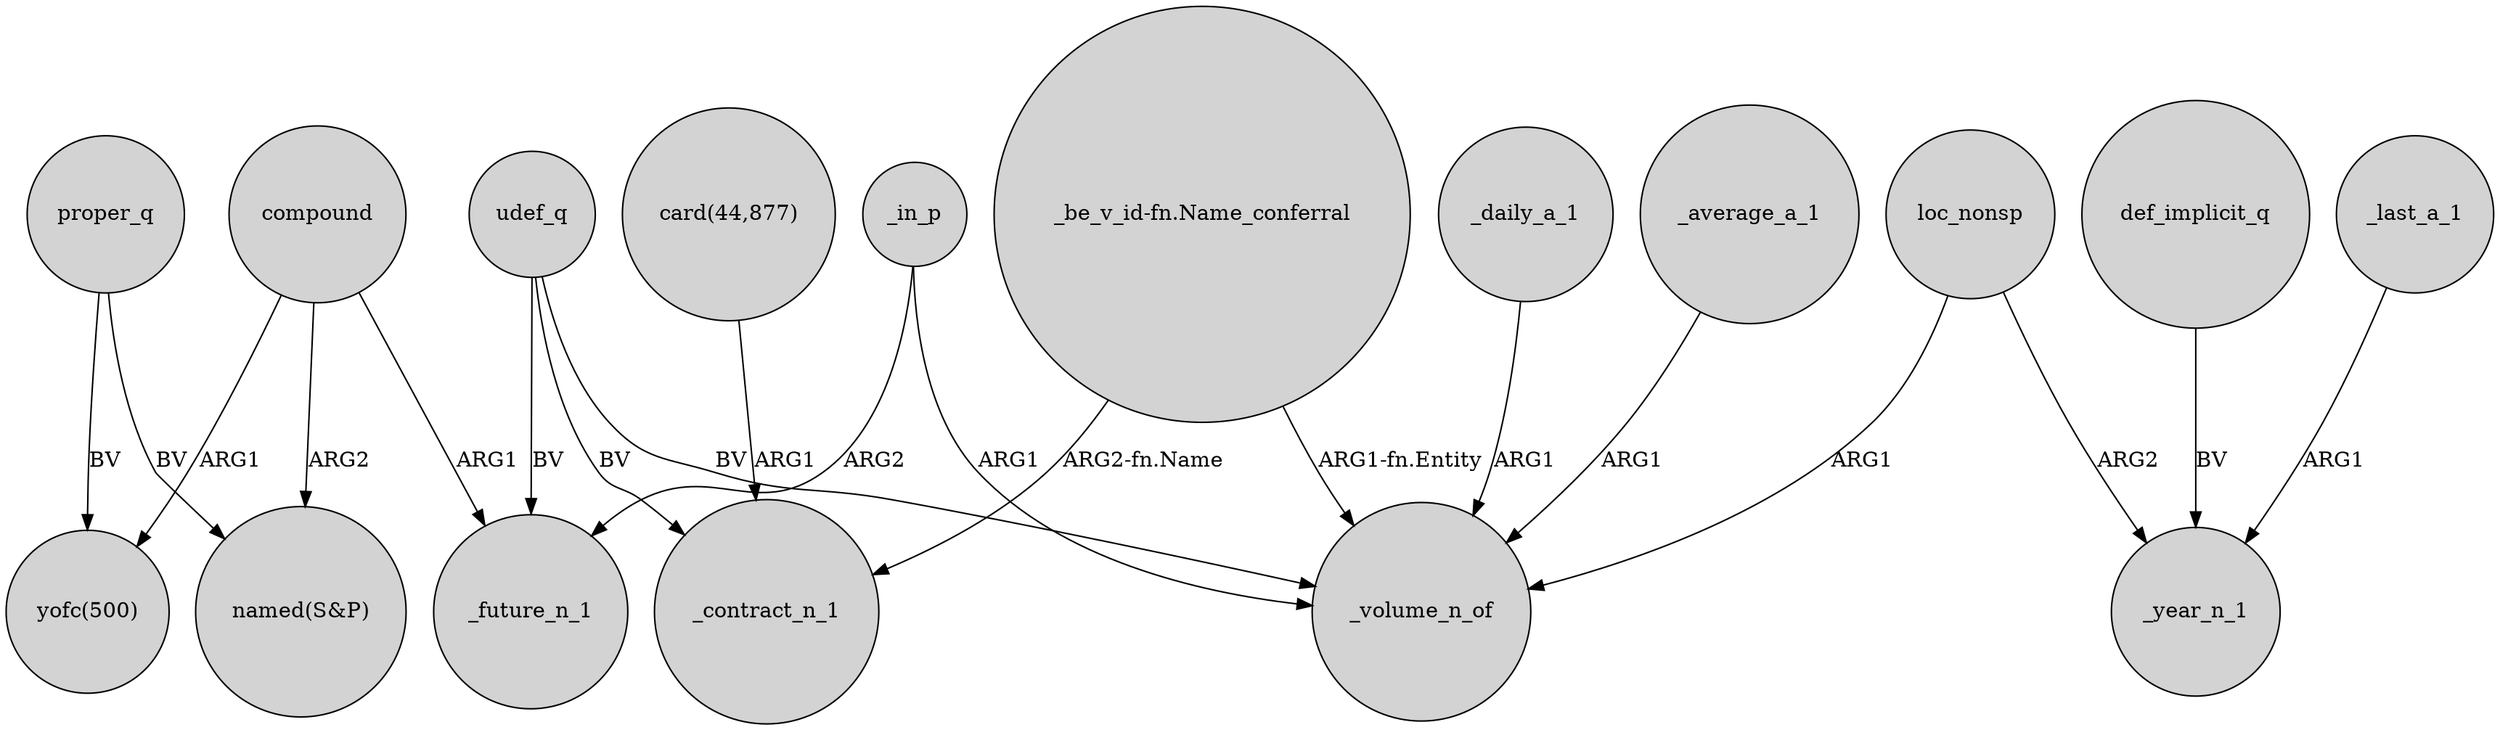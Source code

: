 digraph {
	node [shape=circle style=filled]
	compound -> "named(S&P)" [label=ARG2]
	"_be_v_id-fn.Name_conferral" -> _contract_n_1 [label="ARG2-fn.Name"]
	proper_q -> "yofc(500)" [label=BV]
	def_implicit_q -> _year_n_1 [label=BV]
	compound -> _future_n_1 [label=ARG1]
	proper_q -> "named(S&P)" [label=BV]
	udef_q -> _future_n_1 [label=BV]
	compound -> "yofc(500)" [label=ARG1]
	_daily_a_1 -> _volume_n_of [label=ARG1]
	"card(44,877)" -> _contract_n_1 [label=ARG1]
	udef_q -> _volume_n_of [label=BV]
	loc_nonsp -> _year_n_1 [label=ARG2]
	_average_a_1 -> _volume_n_of [label=ARG1]
	_in_p -> _volume_n_of [label=ARG1]
	_last_a_1 -> _year_n_1 [label=ARG1]
	loc_nonsp -> _volume_n_of [label=ARG1]
	"_be_v_id-fn.Name_conferral" -> _volume_n_of [label="ARG1-fn.Entity"]
	_in_p -> _future_n_1 [label=ARG2]
	udef_q -> _contract_n_1 [label=BV]
}
